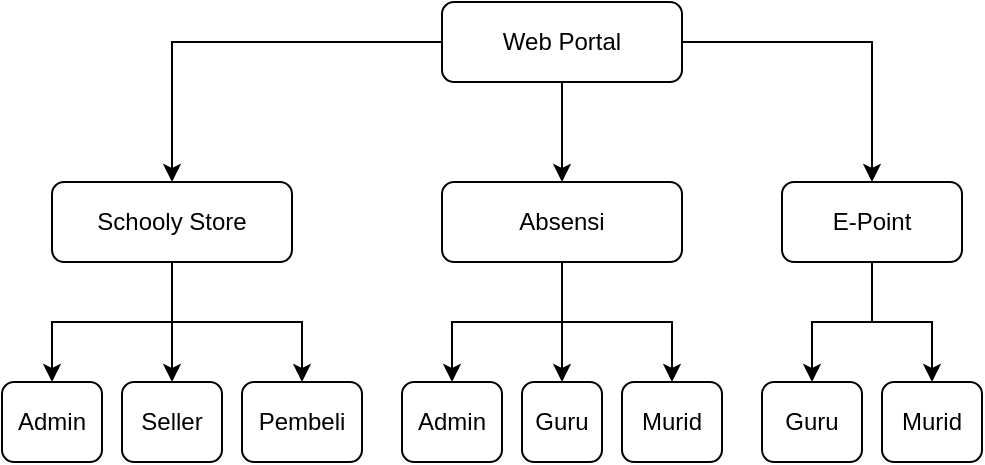 <mxfile version="14.6.1" type="github">
  <diagram id="ac4kkEiAtTnAmGIBFqP-" name="Page-1">
    <mxGraphModel dx="1038" dy="575" grid="1" gridSize="10" guides="1" tooltips="1" connect="1" arrows="1" fold="1" page="1" pageScale="1" pageWidth="850" pageHeight="1100" math="0" shadow="0">
      <root>
        <mxCell id="0" />
        <mxCell id="1" parent="0" />
        <mxCell id="eAFC2hTf22US64GkAHq2-1" style="edgeStyle=orthogonalEdgeStyle;rounded=0;orthogonalLoop=1;jettySize=auto;html=1;exitX=0.5;exitY=1;exitDx=0;exitDy=0;" edge="1" parent="1" source="eAFC2hTf22US64GkAHq2-4" target="eAFC2hTf22US64GkAHq2-16">
          <mxGeometry relative="1" as="geometry" />
        </mxCell>
        <mxCell id="eAFC2hTf22US64GkAHq2-2" style="edgeStyle=orthogonalEdgeStyle;rounded=0;orthogonalLoop=1;jettySize=auto;html=1;" edge="1" parent="1" source="eAFC2hTf22US64GkAHq2-4" target="eAFC2hTf22US64GkAHq2-12">
          <mxGeometry relative="1" as="geometry" />
        </mxCell>
        <mxCell id="eAFC2hTf22US64GkAHq2-3" style="edgeStyle=orthogonalEdgeStyle;rounded=0;orthogonalLoop=1;jettySize=auto;html=1;exitX=0;exitY=0.5;exitDx=0;exitDy=0;entryX=0.5;entryY=0;entryDx=0;entryDy=0;" edge="1" parent="1" source="eAFC2hTf22US64GkAHq2-4" target="eAFC2hTf22US64GkAHq2-8">
          <mxGeometry relative="1" as="geometry" />
        </mxCell>
        <mxCell id="eAFC2hTf22US64GkAHq2-4" value="Web Portal" style="rounded=1;whiteSpace=wrap;html=1;fontSize=12;glass=0;strokeWidth=1;shadow=0;" vertex="1" parent="1">
          <mxGeometry x="420" y="50" width="120" height="40" as="geometry" />
        </mxCell>
        <mxCell id="eAFC2hTf22US64GkAHq2-5" style="edgeStyle=orthogonalEdgeStyle;rounded=0;orthogonalLoop=1;jettySize=auto;html=1;exitX=0.5;exitY=1;exitDx=0;exitDy=0;entryX=0.5;entryY=0;entryDx=0;entryDy=0;" edge="1" parent="1" source="eAFC2hTf22US64GkAHq2-8" target="eAFC2hTf22US64GkAHq2-17">
          <mxGeometry relative="1" as="geometry">
            <mxPoint x="280" y="240" as="targetPoint" />
          </mxGeometry>
        </mxCell>
        <mxCell id="eAFC2hTf22US64GkAHq2-6" style="edgeStyle=orthogonalEdgeStyle;rounded=0;orthogonalLoop=1;jettySize=auto;html=1;exitX=0.5;exitY=1;exitDx=0;exitDy=0;entryX=0.5;entryY=0;entryDx=0;entryDy=0;" edge="1" parent="1" source="eAFC2hTf22US64GkAHq2-8" target="eAFC2hTf22US64GkAHq2-18">
          <mxGeometry relative="1" as="geometry" />
        </mxCell>
        <mxCell id="eAFC2hTf22US64GkAHq2-7" style="edgeStyle=orthogonalEdgeStyle;rounded=0;orthogonalLoop=1;jettySize=auto;html=1;exitX=0.5;exitY=1;exitDx=0;exitDy=0;" edge="1" parent="1" source="eAFC2hTf22US64GkAHq2-8" target="eAFC2hTf22US64GkAHq2-19">
          <mxGeometry relative="1" as="geometry" />
        </mxCell>
        <mxCell id="eAFC2hTf22US64GkAHq2-8" value="Schooly Store" style="rounded=1;whiteSpace=wrap;html=1;fontSize=12;glass=0;strokeWidth=1;shadow=0;" vertex="1" parent="1">
          <mxGeometry x="225" y="140" width="120" height="40" as="geometry" />
        </mxCell>
        <mxCell id="eAFC2hTf22US64GkAHq2-10" style="edgeStyle=orthogonalEdgeStyle;rounded=0;orthogonalLoop=1;jettySize=auto;html=1;exitX=0.5;exitY=1;exitDx=0;exitDy=0;entryX=0.5;entryY=0;entryDx=0;entryDy=0;" edge="1" parent="1" source="eAFC2hTf22US64GkAHq2-12" target="eAFC2hTf22US64GkAHq2-23">
          <mxGeometry relative="1" as="geometry" />
        </mxCell>
        <mxCell id="eAFC2hTf22US64GkAHq2-11" style="edgeStyle=orthogonalEdgeStyle;rounded=0;orthogonalLoop=1;jettySize=auto;html=1;exitX=0.5;exitY=1;exitDx=0;exitDy=0;" edge="1" parent="1" source="eAFC2hTf22US64GkAHq2-12" target="eAFC2hTf22US64GkAHq2-25">
          <mxGeometry relative="1" as="geometry" />
        </mxCell>
        <mxCell id="eAFC2hTf22US64GkAHq2-12" value="E-Point" style="rounded=1;whiteSpace=wrap;html=1;fontSize=12;glass=0;strokeWidth=1;shadow=0;" vertex="1" parent="1">
          <mxGeometry x="590" y="140" width="90" height="40" as="geometry" />
        </mxCell>
        <mxCell id="eAFC2hTf22US64GkAHq2-13" style="edgeStyle=orthogonalEdgeStyle;rounded=0;orthogonalLoop=1;jettySize=auto;html=1;exitX=0.5;exitY=1;exitDx=0;exitDy=0;entryX=0.5;entryY=0;entryDx=0;entryDy=0;" edge="1" parent="1" source="eAFC2hTf22US64GkAHq2-16" target="eAFC2hTf22US64GkAHq2-21">
          <mxGeometry relative="1" as="geometry" />
        </mxCell>
        <mxCell id="eAFC2hTf22US64GkAHq2-14" style="edgeStyle=orthogonalEdgeStyle;rounded=0;orthogonalLoop=1;jettySize=auto;html=1;exitX=0.5;exitY=1;exitDx=0;exitDy=0;" edge="1" parent="1" source="eAFC2hTf22US64GkAHq2-16" target="eAFC2hTf22US64GkAHq2-20">
          <mxGeometry relative="1" as="geometry" />
        </mxCell>
        <mxCell id="eAFC2hTf22US64GkAHq2-15" style="edgeStyle=orthogonalEdgeStyle;rounded=0;orthogonalLoop=1;jettySize=auto;html=1;exitX=0.5;exitY=1;exitDx=0;exitDy=0;entryX=0.5;entryY=0;entryDx=0;entryDy=0;" edge="1" parent="1" source="eAFC2hTf22US64GkAHq2-16" target="eAFC2hTf22US64GkAHq2-22">
          <mxGeometry relative="1" as="geometry" />
        </mxCell>
        <mxCell id="eAFC2hTf22US64GkAHq2-16" value="Absensi" style="rounded=1;whiteSpace=wrap;html=1;fontSize=12;glass=0;strokeWidth=1;shadow=0;" vertex="1" parent="1">
          <mxGeometry x="420" y="140" width="120" height="40" as="geometry" />
        </mxCell>
        <mxCell id="eAFC2hTf22US64GkAHq2-17" value="Seller" style="rounded=1;whiteSpace=wrap;html=1;fontSize=12;glass=0;strokeWidth=1;shadow=0;" vertex="1" parent="1">
          <mxGeometry x="260" y="240" width="50" height="40" as="geometry" />
        </mxCell>
        <mxCell id="eAFC2hTf22US64GkAHq2-18" value="Pembeli" style="rounded=1;whiteSpace=wrap;html=1;fontSize=12;glass=0;strokeWidth=1;shadow=0;" vertex="1" parent="1">
          <mxGeometry x="320" y="240" width="60" height="40" as="geometry" />
        </mxCell>
        <mxCell id="eAFC2hTf22US64GkAHq2-19" value="Admin" style="rounded=1;whiteSpace=wrap;html=1;fontSize=12;glass=0;strokeWidth=1;shadow=0;" vertex="1" parent="1">
          <mxGeometry x="200" y="240" width="50" height="40" as="geometry" />
        </mxCell>
        <mxCell id="eAFC2hTf22US64GkAHq2-20" value="Guru" style="rounded=1;whiteSpace=wrap;html=1;fontSize=12;glass=0;strokeWidth=1;shadow=0;" vertex="1" parent="1">
          <mxGeometry x="460" y="240" width="40" height="40" as="geometry" />
        </mxCell>
        <mxCell id="eAFC2hTf22US64GkAHq2-21" value="Admin" style="rounded=1;whiteSpace=wrap;html=1;fontSize=12;glass=0;strokeWidth=1;shadow=0;" vertex="1" parent="1">
          <mxGeometry x="400" y="240" width="50" height="40" as="geometry" />
        </mxCell>
        <mxCell id="eAFC2hTf22US64GkAHq2-22" value="Murid" style="rounded=1;whiteSpace=wrap;html=1;fontSize=12;glass=0;strokeWidth=1;shadow=0;" vertex="1" parent="1">
          <mxGeometry x="510" y="240" width="50" height="40" as="geometry" />
        </mxCell>
        <mxCell id="eAFC2hTf22US64GkAHq2-23" value="Guru" style="rounded=1;whiteSpace=wrap;html=1;fontSize=12;glass=0;strokeWidth=1;shadow=0;" vertex="1" parent="1">
          <mxGeometry x="580" y="240" width="50" height="40" as="geometry" />
        </mxCell>
        <mxCell id="eAFC2hTf22US64GkAHq2-25" value="Murid" style="rounded=1;whiteSpace=wrap;html=1;fontSize=12;glass=0;strokeWidth=1;shadow=0;" vertex="1" parent="1">
          <mxGeometry x="640" y="240" width="50" height="40" as="geometry" />
        </mxCell>
      </root>
    </mxGraphModel>
  </diagram>
</mxfile>
